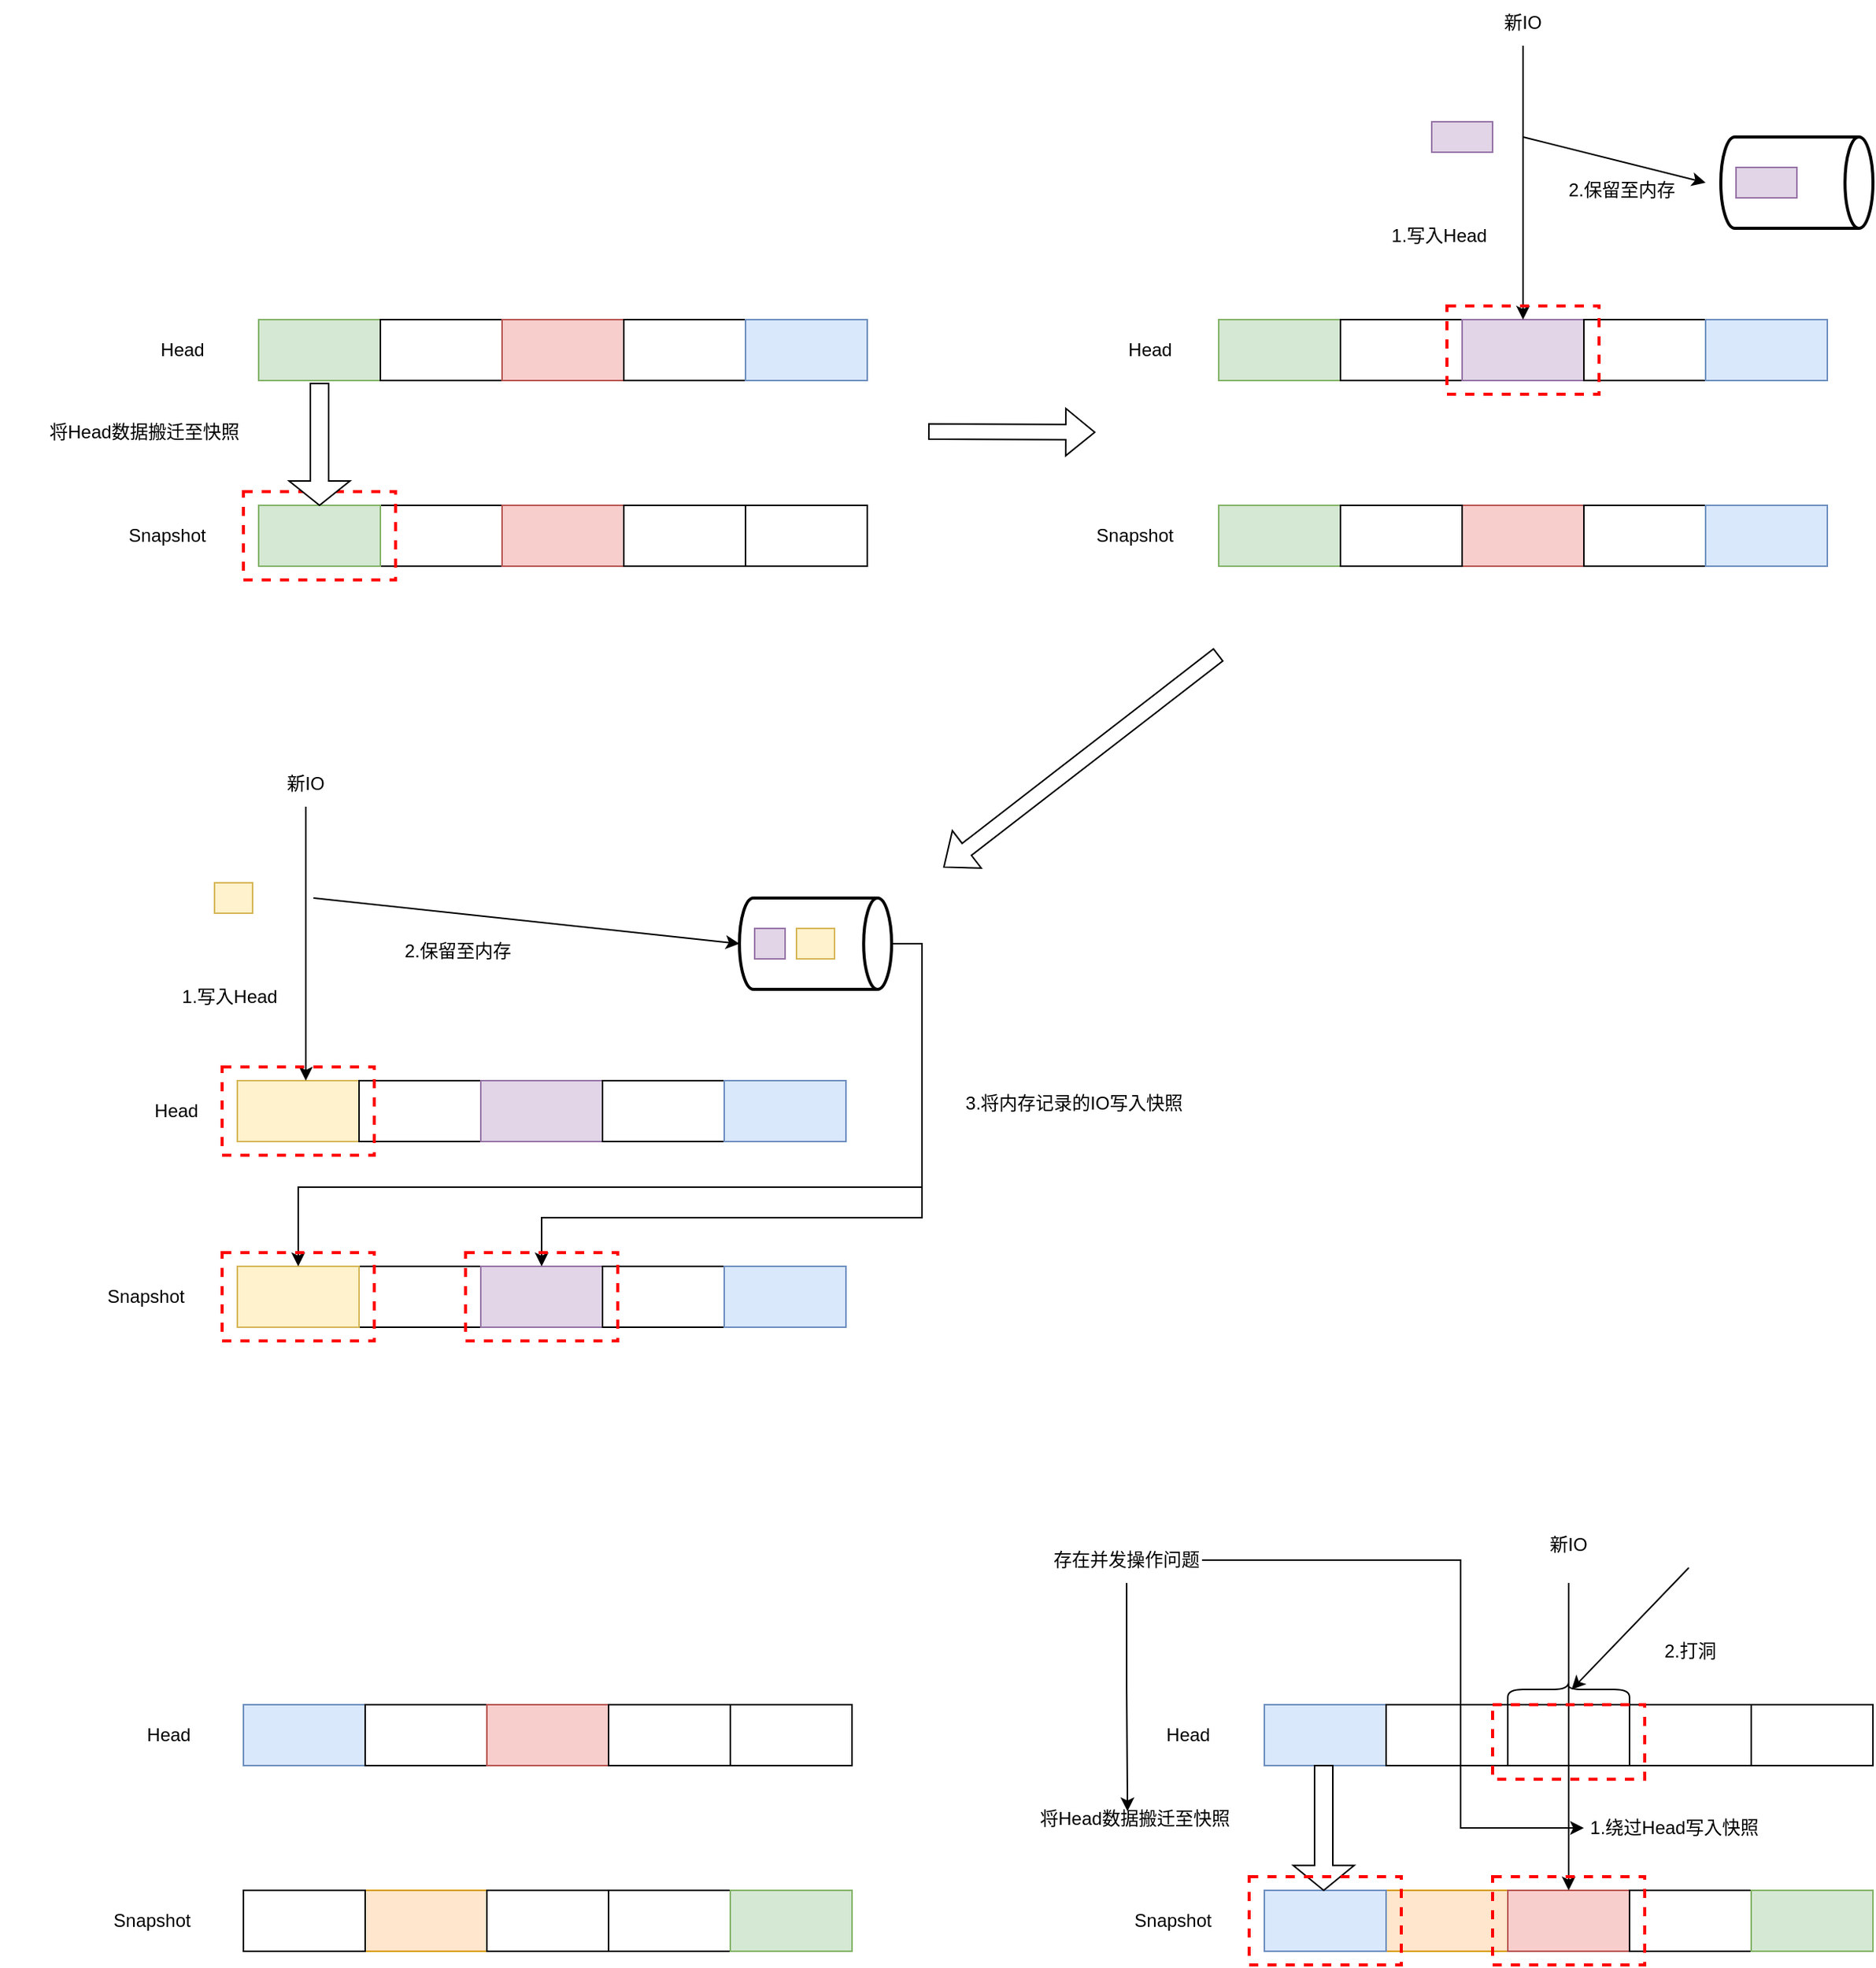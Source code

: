 <mxfile version="18.0.6" type="device"><diagram id="XXgbelRlfiZugpq6jZKS" name="第 1 页"><mxGraphModel dx="1422" dy="865" grid="1" gridSize="10" guides="1" tooltips="1" connect="1" arrows="1" fold="1" page="1" pageScale="1" pageWidth="827" pageHeight="1169" math="0" shadow="0"><root><mxCell id="0"/><mxCell id="1" parent="0"/><mxCell id="-xLeZ9Y-ij53keM3rRf9-8" value="" style="rounded=0;whiteSpace=wrap;html=1;" vertex="1" parent="1"><mxGeometry x="260" y="572" width="80" height="40" as="geometry"/></mxCell><mxCell id="-xLeZ9Y-ij53keM3rRf9-2" value="" style="rounded=0;whiteSpace=wrap;html=1;fillColor=#d5e8d4;strokeColor=#82b366;" vertex="1" parent="1"><mxGeometry x="180" y="450" width="80" height="40" as="geometry"/></mxCell><mxCell id="-xLeZ9Y-ij53keM3rRf9-42" value="" style="rounded=0;whiteSpace=wrap;html=1;dashed=1;strokeColor=#FF0000;strokeWidth=2;fillColor=none;" vertex="1" parent="1"><mxGeometry x="170" y="563" width="100" height="58" as="geometry"/></mxCell><mxCell id="-xLeZ9Y-ij53keM3rRf9-3" value="" style="rounded=0;whiteSpace=wrap;html=1;" vertex="1" parent="1"><mxGeometry x="260" y="450" width="80" height="40" as="geometry"/></mxCell><mxCell id="-xLeZ9Y-ij53keM3rRf9-4" value="" style="rounded=0;whiteSpace=wrap;html=1;fillColor=#f8cecc;strokeColor=#b85450;" vertex="1" parent="1"><mxGeometry x="340" y="450" width="80" height="40" as="geometry"/></mxCell><mxCell id="-xLeZ9Y-ij53keM3rRf9-5" value="" style="rounded=0;whiteSpace=wrap;html=1;" vertex="1" parent="1"><mxGeometry x="420" y="450" width="80" height="40" as="geometry"/></mxCell><mxCell id="-xLeZ9Y-ij53keM3rRf9-6" value="" style="rounded=0;whiteSpace=wrap;html=1;fillColor=#dae8fc;strokeColor=#6c8ebf;" vertex="1" parent="1"><mxGeometry x="500" y="450" width="80" height="40" as="geometry"/></mxCell><mxCell id="-xLeZ9Y-ij53keM3rRf9-7" value="" style="rounded=0;whiteSpace=wrap;html=1;fillColor=#d5e8d4;strokeColor=#82b366;" vertex="1" parent="1"><mxGeometry x="180" y="572" width="80" height="40" as="geometry"/></mxCell><mxCell id="-xLeZ9Y-ij53keM3rRf9-9" value="" style="rounded=0;whiteSpace=wrap;html=1;fillColor=#f8cecc;strokeColor=#b85450;" vertex="1" parent="1"><mxGeometry x="340" y="572" width="80" height="40" as="geometry"/></mxCell><mxCell id="-xLeZ9Y-ij53keM3rRf9-10" value="" style="rounded=0;whiteSpace=wrap;html=1;" vertex="1" parent="1"><mxGeometry x="420" y="572" width="80" height="40" as="geometry"/></mxCell><mxCell id="-xLeZ9Y-ij53keM3rRf9-11" value="" style="rounded=0;whiteSpace=wrap;html=1;" vertex="1" parent="1"><mxGeometry x="500" y="572" width="80" height="40" as="geometry"/></mxCell><mxCell id="-xLeZ9Y-ij53keM3rRf9-12" value="Head" style="text;html=1;strokeColor=none;fillColor=none;align=center;verticalAlign=middle;whiteSpace=wrap;rounded=0;" vertex="1" parent="1"><mxGeometry x="100" y="455" width="60" height="30" as="geometry"/></mxCell><mxCell id="-xLeZ9Y-ij53keM3rRf9-13" value="Snapshot" style="text;html=1;strokeColor=none;fillColor=none;align=center;verticalAlign=middle;whiteSpace=wrap;rounded=0;" vertex="1" parent="1"><mxGeometry x="90" y="577" width="60" height="30" as="geometry"/></mxCell><mxCell id="-xLeZ9Y-ij53keM3rRf9-41" value="" style="shape=singleArrow;direction=south;whiteSpace=wrap;html=1;" vertex="1" parent="1"><mxGeometry x="200" y="492" width="40" height="80" as="geometry"/></mxCell><mxCell id="-xLeZ9Y-ij53keM3rRf9-61" value="将Head数据搬迁至快照" style="text;html=1;strokeColor=none;fillColor=none;align=center;verticalAlign=middle;whiteSpace=wrap;rounded=0;dashed=1;" vertex="1" parent="1"><mxGeometry x="10" y="509" width="190" height="30" as="geometry"/></mxCell><mxCell id="-xLeZ9Y-ij53keM3rRf9-71" value="" style="rounded=0;whiteSpace=wrap;html=1;fillColor=#d5e8d4;strokeColor=#82b366;" vertex="1" parent="1"><mxGeometry x="811" y="450" width="80" height="40" as="geometry"/></mxCell><mxCell id="-xLeZ9Y-ij53keM3rRf9-73" value="" style="rounded=0;whiteSpace=wrap;html=1;" vertex="1" parent="1"><mxGeometry x="891" y="450" width="80" height="40" as="geometry"/></mxCell><mxCell id="-xLeZ9Y-ij53keM3rRf9-74" value="" style="rounded=0;whiteSpace=wrap;html=1;fillColor=#e1d5e7;strokeColor=#9673a6;" vertex="1" parent="1"><mxGeometry x="971" y="450" width="80" height="40" as="geometry"/></mxCell><mxCell id="-xLeZ9Y-ij53keM3rRf9-75" value="" style="rounded=0;whiteSpace=wrap;html=1;" vertex="1" parent="1"><mxGeometry x="1051" y="450" width="80" height="40" as="geometry"/></mxCell><mxCell id="-xLeZ9Y-ij53keM3rRf9-76" value="" style="rounded=0;whiteSpace=wrap;html=1;fillColor=#dae8fc;strokeColor=#6c8ebf;" vertex="1" parent="1"><mxGeometry x="1131" y="450" width="80" height="40" as="geometry"/></mxCell><mxCell id="-xLeZ9Y-ij53keM3rRf9-77" value="" style="rounded=0;whiteSpace=wrap;html=1;fillColor=#d5e8d4;strokeColor=#82b366;" vertex="1" parent="1"><mxGeometry x="811" y="572" width="80" height="40" as="geometry"/></mxCell><mxCell id="-xLeZ9Y-ij53keM3rRf9-78" value="" style="rounded=0;whiteSpace=wrap;html=1;fillColor=#f8cecc;strokeColor=#b85450;" vertex="1" parent="1"><mxGeometry x="971" y="572" width="80" height="40" as="geometry"/></mxCell><mxCell id="-xLeZ9Y-ij53keM3rRf9-79" value="" style="rounded=0;whiteSpace=wrap;html=1;" vertex="1" parent="1"><mxGeometry x="1051" y="572" width="80" height="40" as="geometry"/></mxCell><mxCell id="-xLeZ9Y-ij53keM3rRf9-80" value="" style="rounded=0;whiteSpace=wrap;html=1;fillColor=#dae8fc;strokeColor=#6c8ebf;" vertex="1" parent="1"><mxGeometry x="1131" y="572" width="80" height="40" as="geometry"/></mxCell><mxCell id="-xLeZ9Y-ij53keM3rRf9-81" value="Head" style="text;html=1;strokeColor=none;fillColor=none;align=center;verticalAlign=middle;whiteSpace=wrap;rounded=0;" vertex="1" parent="1"><mxGeometry x="736" y="455" width="60" height="30" as="geometry"/></mxCell><mxCell id="-xLeZ9Y-ij53keM3rRf9-82" value="Snapshot" style="text;html=1;strokeColor=none;fillColor=none;align=center;verticalAlign=middle;whiteSpace=wrap;rounded=0;" vertex="1" parent="1"><mxGeometry x="726" y="577" width="60" height="30" as="geometry"/></mxCell><mxCell id="-xLeZ9Y-ij53keM3rRf9-83" value="" style="endArrow=classic;html=1;rounded=0;entryX=0.5;entryY=0;entryDx=0;entryDy=0;exitX=0.5;exitY=1;exitDx=0;exitDy=0;" edge="1" parent="1" source="-xLeZ9Y-ij53keM3rRf9-85" target="-xLeZ9Y-ij53keM3rRf9-74"><mxGeometry width="50" height="50" relative="1" as="geometry"><mxPoint x="1011" y="330" as="sourcePoint"/><mxPoint x="1021" y="300" as="targetPoint"/></mxGeometry></mxCell><mxCell id="-xLeZ9Y-ij53keM3rRf9-84" value="" style="endArrow=classic;html=1;rounded=0;entryX=0;entryY=0.5;entryDx=0;entryDy=0;" edge="1" parent="1"><mxGeometry width="50" height="50" relative="1" as="geometry"><mxPoint x="1011" y="330" as="sourcePoint"/><mxPoint x="1131" y="360" as="targetPoint"/></mxGeometry></mxCell><mxCell id="-xLeZ9Y-ij53keM3rRf9-85" value="新IO" style="text;html=1;strokeColor=none;fillColor=none;align=center;verticalAlign=middle;whiteSpace=wrap;rounded=0;" vertex="1" parent="1"><mxGeometry x="981" y="240" width="60" height="30" as="geometry"/></mxCell><mxCell id="-xLeZ9Y-ij53keM3rRf9-86" value="" style="strokeWidth=2;html=1;shape=mxgraph.flowchart.direct_data;whiteSpace=wrap;" vertex="1" parent="1"><mxGeometry x="1141" y="330" width="100" height="60" as="geometry"/></mxCell><mxCell id="-xLeZ9Y-ij53keM3rRf9-87" value="1.写入Head" style="text;html=1;strokeColor=none;fillColor=none;align=center;verticalAlign=middle;whiteSpace=wrap;rounded=0;" vertex="1" parent="1"><mxGeometry x="911" y="380" width="90" height="30" as="geometry"/></mxCell><mxCell id="-xLeZ9Y-ij53keM3rRf9-88" value="2.保留至内存" style="text;html=1;strokeColor=none;fillColor=none;align=center;verticalAlign=middle;whiteSpace=wrap;rounded=0;" vertex="1" parent="1"><mxGeometry x="1031" y="350" width="90" height="30" as="geometry"/></mxCell><mxCell id="-xLeZ9Y-ij53keM3rRf9-91" value="" style="rounded=0;whiteSpace=wrap;html=1;strokeColor=#9673a6;strokeWidth=1;fillColor=#e1d5e7;" vertex="1" parent="1"><mxGeometry x="1151" y="350" width="40" height="20" as="geometry"/></mxCell><mxCell id="-xLeZ9Y-ij53keM3rRf9-92" value="" style="rounded=0;whiteSpace=wrap;html=1;strokeColor=#9673a6;strokeWidth=1;fillColor=#e1d5e7;" vertex="1" parent="1"><mxGeometry x="951" y="320" width="40" height="20" as="geometry"/></mxCell><mxCell id="-xLeZ9Y-ij53keM3rRf9-93" value="" style="rounded=0;whiteSpace=wrap;html=1;" vertex="1" parent="1"><mxGeometry x="246" y="1072" width="80" height="40" as="geometry"/></mxCell><mxCell id="-xLeZ9Y-ij53keM3rRf9-94" value="" style="rounded=0;whiteSpace=wrap;html=1;fillColor=#fff2cc;strokeColor=#d6b656;" vertex="1" parent="1"><mxGeometry x="166" y="950" width="80" height="40" as="geometry"/></mxCell><mxCell id="-xLeZ9Y-ij53keM3rRf9-96" value="" style="rounded=0;whiteSpace=wrap;html=1;" vertex="1" parent="1"><mxGeometry x="246" y="950" width="80" height="40" as="geometry"/></mxCell><mxCell id="-xLeZ9Y-ij53keM3rRf9-97" value="" style="rounded=0;whiteSpace=wrap;html=1;fillColor=#e1d5e7;strokeColor=#9673a6;" vertex="1" parent="1"><mxGeometry x="326" y="950" width="80" height="40" as="geometry"/></mxCell><mxCell id="-xLeZ9Y-ij53keM3rRf9-98" value="" style="rounded=0;whiteSpace=wrap;html=1;" vertex="1" parent="1"><mxGeometry x="406" y="950" width="80" height="40" as="geometry"/></mxCell><mxCell id="-xLeZ9Y-ij53keM3rRf9-99" value="" style="rounded=0;whiteSpace=wrap;html=1;fillColor=#dae8fc;strokeColor=#6c8ebf;" vertex="1" parent="1"><mxGeometry x="486" y="950" width="80" height="40" as="geometry"/></mxCell><mxCell id="-xLeZ9Y-ij53keM3rRf9-100" value="" style="rounded=0;whiteSpace=wrap;html=1;fillColor=#fff2cc;strokeColor=#d6b656;" vertex="1" parent="1"><mxGeometry x="166" y="1072" width="80" height="40" as="geometry"/></mxCell><mxCell id="-xLeZ9Y-ij53keM3rRf9-101" value="" style="rounded=0;whiteSpace=wrap;html=1;fillColor=#e1d5e7;strokeColor=#9673a6;" vertex="1" parent="1"><mxGeometry x="326" y="1072" width="80" height="40" as="geometry"/></mxCell><mxCell id="-xLeZ9Y-ij53keM3rRf9-102" value="" style="rounded=0;whiteSpace=wrap;html=1;" vertex="1" parent="1"><mxGeometry x="406" y="1072" width="80" height="40" as="geometry"/></mxCell><mxCell id="-xLeZ9Y-ij53keM3rRf9-103" value="" style="rounded=0;whiteSpace=wrap;html=1;fillColor=#dae8fc;strokeColor=#6c8ebf;" vertex="1" parent="1"><mxGeometry x="486" y="1072" width="80" height="40" as="geometry"/></mxCell><mxCell id="-xLeZ9Y-ij53keM3rRf9-104" value="Head" style="text;html=1;strokeColor=none;fillColor=none;align=center;verticalAlign=middle;whiteSpace=wrap;rounded=0;" vertex="1" parent="1"><mxGeometry x="96" y="955" width="60" height="30" as="geometry"/></mxCell><mxCell id="-xLeZ9Y-ij53keM3rRf9-105" value="Snapshot" style="text;html=1;strokeColor=none;fillColor=none;align=center;verticalAlign=middle;whiteSpace=wrap;rounded=0;" vertex="1" parent="1"><mxGeometry x="76" y="1077" width="60" height="30" as="geometry"/></mxCell><mxCell id="-xLeZ9Y-ij53keM3rRf9-106" value="" style="endArrow=classic;html=1;rounded=0;entryX=0.5;entryY=0;entryDx=0;entryDy=0;exitX=0.5;exitY=1;exitDx=0;exitDy=0;" edge="1" parent="1" source="-xLeZ9Y-ij53keM3rRf9-108"><mxGeometry width="50" height="50" relative="1" as="geometry"><mxPoint x="211" y="830" as="sourcePoint"/><mxPoint x="211" y="950" as="targetPoint"/></mxGeometry></mxCell><mxCell id="-xLeZ9Y-ij53keM3rRf9-107" value="" style="endArrow=classic;html=1;rounded=0;entryX=0;entryY=0.5;entryDx=0;entryDy=0;" edge="1" parent="1"><mxGeometry width="50" height="50" relative="1" as="geometry"><mxPoint x="216" y="830" as="sourcePoint"/><mxPoint x="496" y="860" as="targetPoint"/></mxGeometry></mxCell><mxCell id="-xLeZ9Y-ij53keM3rRf9-108" value="新IO" style="text;html=1;strokeColor=none;fillColor=none;align=center;verticalAlign=middle;whiteSpace=wrap;rounded=0;" vertex="1" parent="1"><mxGeometry x="181" y="740" width="60" height="30" as="geometry"/></mxCell><mxCell id="-xLeZ9Y-ij53keM3rRf9-118" style="edgeStyle=orthogonalEdgeStyle;rounded=0;orthogonalLoop=1;jettySize=auto;html=1;exitX=1;exitY=0.5;exitDx=0;exitDy=0;exitPerimeter=0;" edge="1" parent="1" source="-xLeZ9Y-ij53keM3rRf9-109" target="-xLeZ9Y-ij53keM3rRf9-101"><mxGeometry relative="1" as="geometry"><Array as="points"><mxPoint x="616" y="860"/><mxPoint x="616" y="1040"/><mxPoint x="366" y="1040"/></Array></mxGeometry></mxCell><mxCell id="-xLeZ9Y-ij53keM3rRf9-121" style="edgeStyle=orthogonalEdgeStyle;rounded=0;orthogonalLoop=1;jettySize=auto;html=1;exitX=1;exitY=0.5;exitDx=0;exitDy=0;exitPerimeter=0;entryX=0.5;entryY=0;entryDx=0;entryDy=0;" edge="1" parent="1" source="-xLeZ9Y-ij53keM3rRf9-109" target="-xLeZ9Y-ij53keM3rRf9-100"><mxGeometry relative="1" as="geometry"><Array as="points"><mxPoint x="616" y="860"/><mxPoint x="616" y="1020"/><mxPoint x="206" y="1020"/></Array></mxGeometry></mxCell><mxCell id="-xLeZ9Y-ij53keM3rRf9-109" value="" style="strokeWidth=2;html=1;shape=mxgraph.flowchart.direct_data;whiteSpace=wrap;" vertex="1" parent="1"><mxGeometry x="496" y="830" width="100" height="60" as="geometry"/></mxCell><mxCell id="-xLeZ9Y-ij53keM3rRf9-110" value="1.写入Head" style="text;html=1;strokeColor=none;fillColor=none;align=center;verticalAlign=middle;whiteSpace=wrap;rounded=0;" vertex="1" parent="1"><mxGeometry x="116" y="880" width="90" height="30" as="geometry"/></mxCell><mxCell id="-xLeZ9Y-ij53keM3rRf9-111" value="2.保留至内存" style="text;html=1;strokeColor=none;fillColor=none;align=center;verticalAlign=middle;whiteSpace=wrap;rounded=0;" vertex="1" parent="1"><mxGeometry x="266" y="850" width="90" height="30" as="geometry"/></mxCell><mxCell id="-xLeZ9Y-ij53keM3rRf9-114" value="" style="rounded=0;whiteSpace=wrap;html=1;strokeColor=#9673a6;strokeWidth=1;fillColor=#e1d5e7;" vertex="1" parent="1"><mxGeometry x="506" y="850" width="20" height="20" as="geometry"/></mxCell><mxCell id="-xLeZ9Y-ij53keM3rRf9-115" value="" style="rounded=0;whiteSpace=wrap;html=1;strokeColor=#d6b656;strokeWidth=1;fillColor=#fff2cc;" vertex="1" parent="1"><mxGeometry x="151" y="820" width="25" height="20" as="geometry"/></mxCell><mxCell id="-xLeZ9Y-ij53keM3rRf9-119" value="" style="rounded=0;whiteSpace=wrap;html=1;dashed=1;strokeColor=#FF0000;strokeWidth=2;fillColor=none;" vertex="1" parent="1"><mxGeometry x="961" y="441" width="100" height="58" as="geometry"/></mxCell><mxCell id="-xLeZ9Y-ij53keM3rRf9-70" value="" style="rounded=0;whiteSpace=wrap;html=1;" vertex="1" parent="1"><mxGeometry x="891" y="572" width="80" height="40" as="geometry"/></mxCell><mxCell id="-xLeZ9Y-ij53keM3rRf9-120" value="" style="rounded=0;whiteSpace=wrap;html=1;strokeColor=#d6b656;strokeWidth=1;fillColor=#fff2cc;" vertex="1" parent="1"><mxGeometry x="533.5" y="850" width="25" height="20" as="geometry"/></mxCell><mxCell id="-xLeZ9Y-ij53keM3rRf9-122" value="3.将内存记录的IO写入快照" style="text;html=1;strokeColor=none;fillColor=none;align=center;verticalAlign=middle;whiteSpace=wrap;rounded=0;" vertex="1" parent="1"><mxGeometry x="636" y="950" width="160" height="30" as="geometry"/></mxCell><mxCell id="-xLeZ9Y-ij53keM3rRf9-123" value="" style="rounded=0;whiteSpace=wrap;html=1;dashed=1;strokeColor=#FF0000;strokeWidth=2;fillColor=none;" vertex="1" parent="1"><mxGeometry x="156" y="1063" width="100" height="58" as="geometry"/></mxCell><mxCell id="-xLeZ9Y-ij53keM3rRf9-124" value="" style="rounded=0;whiteSpace=wrap;html=1;dashed=1;strokeColor=#FF0000;strokeWidth=2;fillColor=none;" vertex="1" parent="1"><mxGeometry x="316" y="1063" width="100" height="58" as="geometry"/></mxCell><mxCell id="-xLeZ9Y-ij53keM3rRf9-125" value="" style="rounded=0;whiteSpace=wrap;html=1;dashed=1;strokeColor=#FF0000;strokeWidth=2;fillColor=none;" vertex="1" parent="1"><mxGeometry x="156" y="941" width="100" height="58" as="geometry"/></mxCell><mxCell id="-xLeZ9Y-ij53keM3rRf9-126" value="" style="shape=flexArrow;endArrow=classic;html=1;rounded=0;" edge="1" parent="1"><mxGeometry width="50" height="50" relative="1" as="geometry"><mxPoint x="620" y="523.5" as="sourcePoint"/><mxPoint x="730" y="524" as="targetPoint"/></mxGeometry></mxCell><mxCell id="-xLeZ9Y-ij53keM3rRf9-128" value="" style="shape=flexArrow;endArrow=classic;html=1;rounded=0;" edge="1" parent="1"><mxGeometry width="50" height="50" relative="1" as="geometry"><mxPoint x="811" y="670" as="sourcePoint"/><mxPoint x="630" y="810" as="targetPoint"/></mxGeometry></mxCell><mxCell id="-xLeZ9Y-ij53keM3rRf9-129" value="" style="rounded=0;whiteSpace=wrap;html=1;fillColor=#ffe6cc;strokeColor=#d79b00;" vertex="1" parent="1"><mxGeometry x="921" y="1482" width="80" height="40" as="geometry"/></mxCell><mxCell id="-xLeZ9Y-ij53keM3rRf9-130" value="" style="rounded=0;whiteSpace=wrap;html=1;fillColor=#dae8fc;strokeColor=#6c8ebf;" vertex="1" parent="1"><mxGeometry x="841" y="1360" width="80" height="40" as="geometry"/></mxCell><mxCell id="-xLeZ9Y-ij53keM3rRf9-132" value="" style="rounded=0;whiteSpace=wrap;html=1;" vertex="1" parent="1"><mxGeometry x="921" y="1360" width="80" height="40" as="geometry"/></mxCell><mxCell id="-xLeZ9Y-ij53keM3rRf9-133" value="" style="rounded=0;whiteSpace=wrap;html=1;" vertex="1" parent="1"><mxGeometry x="1001" y="1360" width="80" height="40" as="geometry"/></mxCell><mxCell id="-xLeZ9Y-ij53keM3rRf9-134" value="" style="rounded=0;whiteSpace=wrap;html=1;" vertex="1" parent="1"><mxGeometry x="1081" y="1360" width="80" height="40" as="geometry"/></mxCell><mxCell id="-xLeZ9Y-ij53keM3rRf9-135" value="" style="rounded=0;whiteSpace=wrap;html=1;" vertex="1" parent="1"><mxGeometry x="1161" y="1360" width="80" height="40" as="geometry"/></mxCell><mxCell id="-xLeZ9Y-ij53keM3rRf9-136" value="" style="rounded=0;whiteSpace=wrap;html=1;fillColor=#dae8fc;strokeColor=#6c8ebf;" vertex="1" parent="1"><mxGeometry x="841" y="1482" width="80" height="40" as="geometry"/></mxCell><mxCell id="-xLeZ9Y-ij53keM3rRf9-137" value="" style="rounded=0;whiteSpace=wrap;html=1;fillColor=#f8cecc;strokeColor=#b85450;" vertex="1" parent="1"><mxGeometry x="1001" y="1482" width="80" height="40" as="geometry"/></mxCell><mxCell id="-xLeZ9Y-ij53keM3rRf9-138" value="" style="rounded=0;whiteSpace=wrap;html=1;" vertex="1" parent="1"><mxGeometry x="1081" y="1482" width="80" height="40" as="geometry"/></mxCell><mxCell id="-xLeZ9Y-ij53keM3rRf9-139" value="" style="rounded=0;whiteSpace=wrap;html=1;fillColor=#d5e8d4;strokeColor=#82b366;" vertex="1" parent="1"><mxGeometry x="1161" y="1482" width="80" height="40" as="geometry"/></mxCell><mxCell id="-xLeZ9Y-ij53keM3rRf9-140" value="Head" style="text;html=1;strokeColor=none;fillColor=none;align=center;verticalAlign=middle;whiteSpace=wrap;rounded=0;" vertex="1" parent="1"><mxGeometry x="761" y="1365" width="60" height="30" as="geometry"/></mxCell><mxCell id="-xLeZ9Y-ij53keM3rRf9-141" value="Snapshot" style="text;html=1;strokeColor=none;fillColor=none;align=center;verticalAlign=middle;whiteSpace=wrap;rounded=0;" vertex="1" parent="1"><mxGeometry x="751" y="1487" width="60" height="30" as="geometry"/></mxCell><mxCell id="-xLeZ9Y-ij53keM3rRf9-143" value="将Head数据搬迁至快照" style="text;html=1;strokeColor=none;fillColor=none;align=center;verticalAlign=middle;whiteSpace=wrap;rounded=0;dashed=1;" vertex="1" parent="1"><mxGeometry x="661" y="1420" width="190" height="30" as="geometry"/></mxCell><mxCell id="-xLeZ9Y-ij53keM3rRf9-146" value="" style="endArrow=classic;html=1;rounded=0;entryX=0.5;entryY=0;entryDx=0;entryDy=0;" edge="1" parent="1" target="-xLeZ9Y-ij53keM3rRf9-137"><mxGeometry width="50" height="50" relative="1" as="geometry"><mxPoint x="1041" y="1280" as="sourcePoint"/><mxPoint x="1050" y="1210" as="targetPoint"/></mxGeometry></mxCell><mxCell id="-xLeZ9Y-ij53keM3rRf9-147" value="" style="shape=singleArrow;direction=south;whiteSpace=wrap;html=1;" vertex="1" parent="1"><mxGeometry x="860" y="1400" width="40" height="82" as="geometry"/></mxCell><mxCell id="-xLeZ9Y-ij53keM3rRf9-162" value="" style="rounded=0;whiteSpace=wrap;html=1;fillColor=#ffe6cc;strokeColor=#d79b00;" vertex="1" parent="1"><mxGeometry x="250" y="1482" width="80" height="40" as="geometry"/></mxCell><mxCell id="-xLeZ9Y-ij53keM3rRf9-163" value="" style="rounded=0;whiteSpace=wrap;html=1;fillColor=#dae8fc;strokeColor=#6c8ebf;" vertex="1" parent="1"><mxGeometry x="170" y="1360" width="80" height="40" as="geometry"/></mxCell><mxCell id="-xLeZ9Y-ij53keM3rRf9-164" value="" style="rounded=0;whiteSpace=wrap;html=1;" vertex="1" parent="1"><mxGeometry x="250" y="1360" width="80" height="40" as="geometry"/></mxCell><mxCell id="-xLeZ9Y-ij53keM3rRf9-165" value="" style="rounded=0;whiteSpace=wrap;html=1;fillColor=#f8cecc;strokeColor=#b85450;" vertex="1" parent="1"><mxGeometry x="330" y="1360" width="80" height="40" as="geometry"/></mxCell><mxCell id="-xLeZ9Y-ij53keM3rRf9-166" value="" style="rounded=0;whiteSpace=wrap;html=1;" vertex="1" parent="1"><mxGeometry x="410" y="1360" width="80" height="40" as="geometry"/></mxCell><mxCell id="-xLeZ9Y-ij53keM3rRf9-167" value="" style="rounded=0;whiteSpace=wrap;html=1;" vertex="1" parent="1"><mxGeometry x="490" y="1360" width="80" height="40" as="geometry"/></mxCell><mxCell id="-xLeZ9Y-ij53keM3rRf9-168" value="" style="rounded=0;whiteSpace=wrap;html=1;" vertex="1" parent="1"><mxGeometry x="170" y="1482" width="80" height="40" as="geometry"/></mxCell><mxCell id="-xLeZ9Y-ij53keM3rRf9-169" value="" style="rounded=0;whiteSpace=wrap;html=1;" vertex="1" parent="1"><mxGeometry x="330" y="1482" width="80" height="40" as="geometry"/></mxCell><mxCell id="-xLeZ9Y-ij53keM3rRf9-170" value="" style="rounded=0;whiteSpace=wrap;html=1;" vertex="1" parent="1"><mxGeometry x="410" y="1482" width="80" height="40" as="geometry"/></mxCell><mxCell id="-xLeZ9Y-ij53keM3rRf9-171" value="" style="rounded=0;whiteSpace=wrap;html=1;fillColor=#d5e8d4;strokeColor=#82b366;" vertex="1" parent="1"><mxGeometry x="490" y="1482" width="80" height="40" as="geometry"/></mxCell><mxCell id="-xLeZ9Y-ij53keM3rRf9-186" value="Head" style="text;html=1;strokeColor=none;fillColor=none;align=center;verticalAlign=middle;whiteSpace=wrap;rounded=0;" vertex="1" parent="1"><mxGeometry x="91" y="1365" width="60" height="30" as="geometry"/></mxCell><mxCell id="-xLeZ9Y-ij53keM3rRf9-187" value="Snapshot" style="text;html=1;strokeColor=none;fillColor=none;align=center;verticalAlign=middle;whiteSpace=wrap;rounded=0;" vertex="1" parent="1"><mxGeometry x="80" y="1487" width="60" height="30" as="geometry"/></mxCell><mxCell id="-xLeZ9Y-ij53keM3rRf9-188" value="" style="rounded=0;whiteSpace=wrap;html=1;dashed=1;strokeColor=#FF0000;strokeWidth=2;fillColor=none;" vertex="1" parent="1"><mxGeometry x="831" y="1473" width="100" height="58" as="geometry"/></mxCell><mxCell id="-xLeZ9Y-ij53keM3rRf9-189" value="新IO" style="text;html=1;strokeColor=none;fillColor=none;align=center;verticalAlign=middle;whiteSpace=wrap;rounded=0;" vertex="1" parent="1"><mxGeometry x="1011" y="1240" width="60" height="30" as="geometry"/></mxCell><mxCell id="-xLeZ9Y-ij53keM3rRf9-190" value="1.绕过Head写入快照" style="text;html=1;strokeColor=none;fillColor=none;align=center;verticalAlign=middle;whiteSpace=wrap;rounded=0;" vertex="1" parent="1"><mxGeometry x="1051" y="1426" width="119" height="30" as="geometry"/></mxCell><mxCell id="-xLeZ9Y-ij53keM3rRf9-191" value="" style="endArrow=classic;html=1;rounded=0;entryX=0.5;entryY=0.525;entryDx=0;entryDy=0;entryPerimeter=0;" edge="1" parent="1" target="-xLeZ9Y-ij53keM3rRf9-192"><mxGeometry width="50" height="50" relative="1" as="geometry"><mxPoint x="1120" y="1270" as="sourcePoint"/><mxPoint x="1040" y="1360" as="targetPoint"/></mxGeometry></mxCell><mxCell id="-xLeZ9Y-ij53keM3rRf9-192" value="" style="shape=curlyBracket;whiteSpace=wrap;html=1;rounded=1;flipH=1;strokeColor=#000000;strokeWidth=1;fillColor=none;rotation=-90;" vertex="1" parent="1"><mxGeometry x="1031" y="1310" width="20" height="80" as="geometry"/></mxCell><mxCell id="-xLeZ9Y-ij53keM3rRf9-193" value="2.打洞" style="text;html=1;strokeColor=none;fillColor=none;align=center;verticalAlign=middle;whiteSpace=wrap;rounded=0;" vertex="1" parent="1"><mxGeometry x="1091" y="1310" width="60" height="30" as="geometry"/></mxCell><mxCell id="-xLeZ9Y-ij53keM3rRf9-195" style="edgeStyle=orthogonalEdgeStyle;rounded=0;orthogonalLoop=1;jettySize=auto;html=1;exitX=0.5;exitY=1;exitDx=0;exitDy=0;entryX=0.474;entryY=0.333;entryDx=0;entryDy=0;entryPerimeter=0;" edge="1" parent="1" source="-xLeZ9Y-ij53keM3rRf9-194" target="-xLeZ9Y-ij53keM3rRf9-143"><mxGeometry relative="1" as="geometry"/></mxCell><mxCell id="-xLeZ9Y-ij53keM3rRf9-197" style="edgeStyle=orthogonalEdgeStyle;rounded=0;orthogonalLoop=1;jettySize=auto;html=1;exitX=1;exitY=0.5;exitDx=0;exitDy=0;entryX=0;entryY=0.5;entryDx=0;entryDy=0;" edge="1" parent="1" source="-xLeZ9Y-ij53keM3rRf9-194" target="-xLeZ9Y-ij53keM3rRf9-190"><mxGeometry relative="1" as="geometry"><Array as="points"><mxPoint x="970" y="1265"/><mxPoint x="970" y="1441"/></Array></mxGeometry></mxCell><mxCell id="-xLeZ9Y-ij53keM3rRf9-194" value="存在并发操作问题" style="text;html=1;strokeColor=none;fillColor=none;align=center;verticalAlign=middle;whiteSpace=wrap;rounded=0;" vertex="1" parent="1"><mxGeometry x="701" y="1250" width="99" height="30" as="geometry"/></mxCell><mxCell id="-xLeZ9Y-ij53keM3rRf9-198" value="" style="rounded=0;whiteSpace=wrap;html=1;dashed=1;strokeColor=#FF0000;strokeWidth=2;fillColor=none;" vertex="1" parent="1"><mxGeometry x="991" y="1473" width="100" height="58" as="geometry"/></mxCell><mxCell id="-xLeZ9Y-ij53keM3rRf9-199" value="" style="rounded=0;whiteSpace=wrap;html=1;dashed=1;strokeColor=#FF0000;strokeWidth=2;fillColor=none;" vertex="1" parent="1"><mxGeometry x="991" y="1360" width="100" height="49" as="geometry"/></mxCell></root></mxGraphModel></diagram></mxfile>